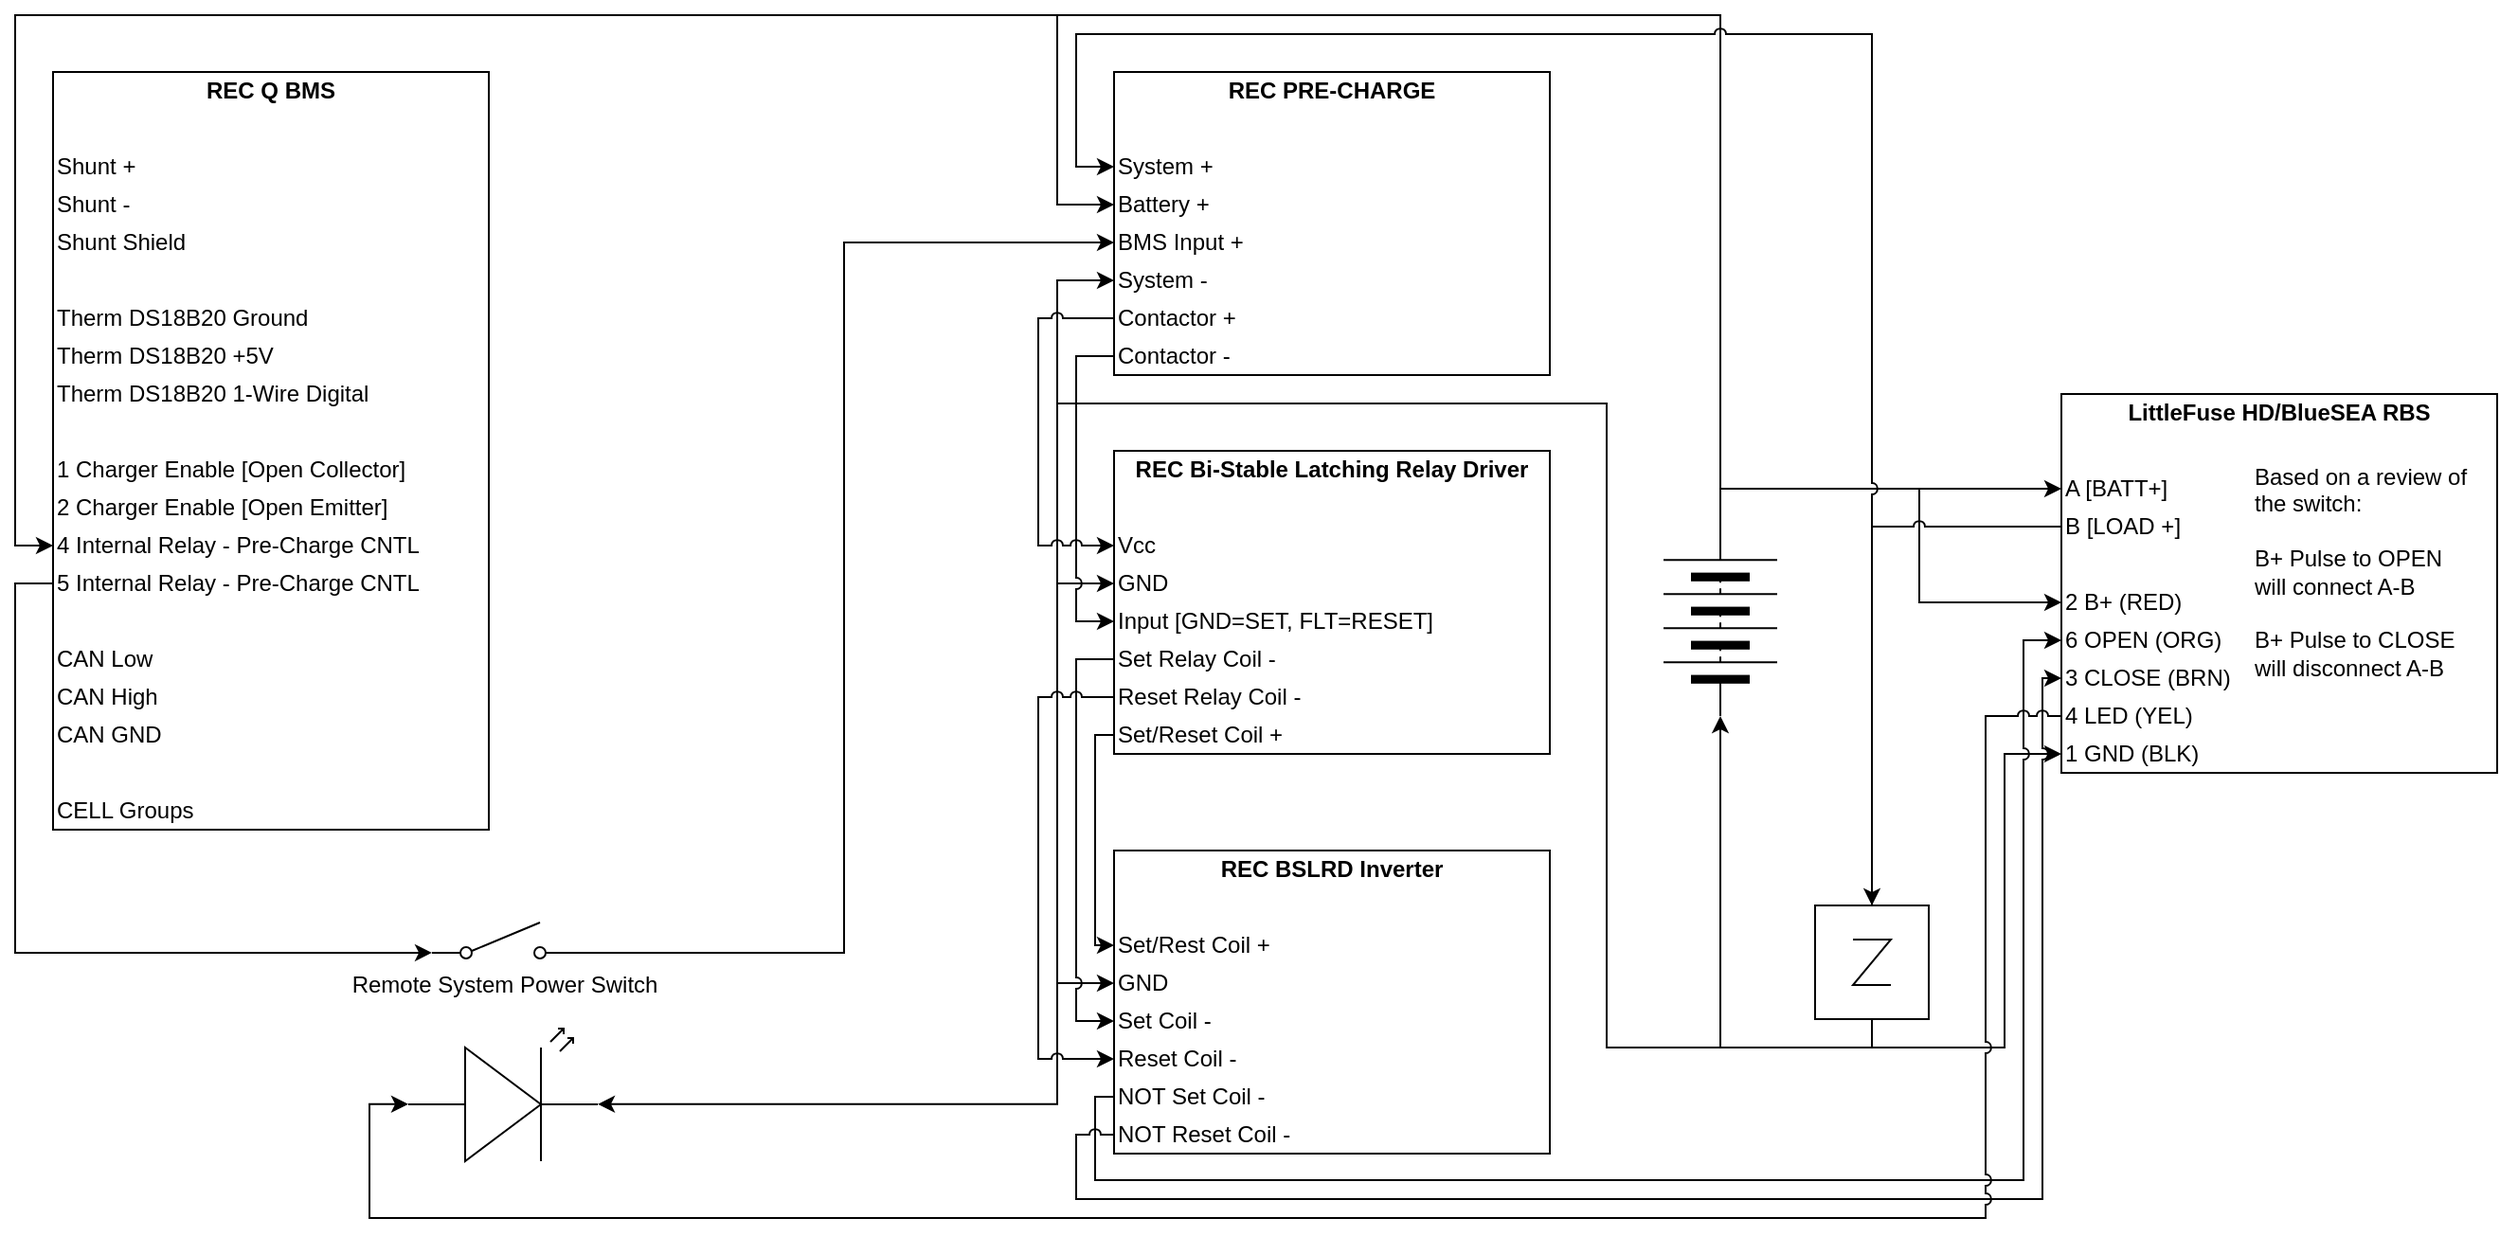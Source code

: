 <mxfile version="13.4.5" type="device"><diagram id="niUPnCOaJLG_jk_p79hX" name="Page-1"><mxGraphModel dx="2276" dy="938" grid="1" gridSize="10" guides="1" tooltips="1" connect="1" arrows="1" fold="1" page="1" pageScale="1" pageWidth="850" pageHeight="1100" math="0" shadow="0"><root><mxCell id="0"/><mxCell id="1" parent="0"/><mxCell id="AgAAqXKB2tefLnuZM439-19" value="" style="group" parent="1" vertex="1" connectable="0"><mxGeometry x="-60" y="55" width="230" height="160" as="geometry"/></mxCell><mxCell id="AgAAqXKB2tefLnuZM439-20" value="" style="group" parent="AgAAqXKB2tefLnuZM439-19" vertex="1" connectable="0"><mxGeometry width="230" height="160" as="geometry"/></mxCell><mxCell id="AgAAqXKB2tefLnuZM439-21" value="" style="rounded=0;whiteSpace=wrap;html=1;" parent="AgAAqXKB2tefLnuZM439-20" vertex="1"><mxGeometry width="230" height="160" as="geometry"/></mxCell><mxCell id="AgAAqXKB2tefLnuZM439-22" value="Contactor -" style="text;html=1;strokeColor=none;fillColor=none;align=left;verticalAlign=middle;whiteSpace=wrap;rounded=0;" parent="AgAAqXKB2tefLnuZM439-20" vertex="1"><mxGeometry y="140" width="200" height="20" as="geometry"/></mxCell><mxCell id="AgAAqXKB2tefLnuZM439-23" value="System +" style="text;html=1;strokeColor=none;fillColor=none;align=left;verticalAlign=middle;whiteSpace=wrap;rounded=0;" parent="AgAAqXKB2tefLnuZM439-20" vertex="1"><mxGeometry y="40" width="200" height="20" as="geometry"/></mxCell><mxCell id="AgAAqXKB2tefLnuZM439-24" value="Contactor +" style="text;html=1;strokeColor=none;fillColor=none;align=left;verticalAlign=middle;whiteSpace=wrap;rounded=0;" parent="AgAAqXKB2tefLnuZM439-20" vertex="1"><mxGeometry y="120" width="200" height="20" as="geometry"/></mxCell><mxCell id="AgAAqXKB2tefLnuZM439-25" value="Battery +" style="text;html=1;strokeColor=none;fillColor=none;align=left;verticalAlign=middle;whiteSpace=wrap;rounded=0;" parent="AgAAqXKB2tefLnuZM439-20" vertex="1"><mxGeometry y="60" width="200" height="20" as="geometry"/></mxCell><mxCell id="AgAAqXKB2tefLnuZM439-26" value="System -" style="text;html=1;strokeColor=none;fillColor=none;align=left;verticalAlign=middle;whiteSpace=wrap;rounded=0;" parent="AgAAqXKB2tefLnuZM439-20" vertex="1"><mxGeometry y="100" width="200" height="20" as="geometry"/></mxCell><mxCell id="AgAAqXKB2tefLnuZM439-27" value="BMS Input +" style="text;html=1;strokeColor=none;fillColor=none;align=left;verticalAlign=middle;whiteSpace=wrap;rounded=0;" parent="AgAAqXKB2tefLnuZM439-20" vertex="1"><mxGeometry y="80" width="200" height="20" as="geometry"/></mxCell><mxCell id="AgAAqXKB2tefLnuZM439-28" value="&lt;b&gt;REC PRE-CHARGE&lt;/b&gt;" style="text;html=1;strokeColor=none;fillColor=none;align=center;verticalAlign=middle;whiteSpace=wrap;rounded=0;" parent="AgAAqXKB2tefLnuZM439-20" vertex="1"><mxGeometry width="230" height="20" as="geometry"/></mxCell><mxCell id="AgAAqXKB2tefLnuZM439-29" value="" style="group" parent="1" vertex="1" connectable="0"><mxGeometry x="-60" y="255" width="230" height="160" as="geometry"/></mxCell><mxCell id="AgAAqXKB2tefLnuZM439-30" value="" style="group" parent="AgAAqXKB2tefLnuZM439-29" vertex="1" connectable="0"><mxGeometry width="230" height="160" as="geometry"/></mxCell><mxCell id="AgAAqXKB2tefLnuZM439-31" value="" style="group" parent="AgAAqXKB2tefLnuZM439-30" vertex="1" connectable="0"><mxGeometry width="230" height="160" as="geometry"/></mxCell><mxCell id="AgAAqXKB2tefLnuZM439-32" value="" style="rounded=0;whiteSpace=wrap;html=1;" parent="AgAAqXKB2tefLnuZM439-31" vertex="1"><mxGeometry width="230" height="160" as="geometry"/></mxCell><mxCell id="AgAAqXKB2tefLnuZM439-33" value="Set/Reset Coil +" style="text;html=1;strokeColor=none;fillColor=none;align=left;verticalAlign=middle;whiteSpace=wrap;rounded=0;" parent="AgAAqXKB2tefLnuZM439-31" vertex="1"><mxGeometry y="140" width="200" height="20" as="geometry"/></mxCell><mxCell id="AgAAqXKB2tefLnuZM439-34" value="Vcc" style="text;html=1;strokeColor=none;fillColor=none;align=left;verticalAlign=middle;whiteSpace=wrap;rounded=0;" parent="AgAAqXKB2tefLnuZM439-31" vertex="1"><mxGeometry y="40" width="200" height="20" as="geometry"/></mxCell><mxCell id="AgAAqXKB2tefLnuZM439-35" value="Reset Relay Coil -" style="text;html=1;strokeColor=none;fillColor=none;align=left;verticalAlign=middle;whiteSpace=wrap;rounded=0;" parent="AgAAqXKB2tefLnuZM439-31" vertex="1"><mxGeometry y="120" width="200" height="20" as="geometry"/></mxCell><mxCell id="AgAAqXKB2tefLnuZM439-36" value="GND" style="text;html=1;strokeColor=none;fillColor=none;align=left;verticalAlign=middle;whiteSpace=wrap;rounded=0;" parent="AgAAqXKB2tefLnuZM439-31" vertex="1"><mxGeometry y="60" width="200" height="20" as="geometry"/></mxCell><mxCell id="AgAAqXKB2tefLnuZM439-37" value="Set Relay Coil -" style="text;html=1;strokeColor=none;fillColor=none;align=left;verticalAlign=middle;whiteSpace=wrap;rounded=0;" parent="AgAAqXKB2tefLnuZM439-31" vertex="1"><mxGeometry y="100" width="200" height="20" as="geometry"/></mxCell><mxCell id="AgAAqXKB2tefLnuZM439-38" value="Input [GND=SET, FLT=RESET]" style="text;html=1;strokeColor=none;fillColor=none;align=left;verticalAlign=middle;whiteSpace=wrap;rounded=0;" parent="AgAAqXKB2tefLnuZM439-31" vertex="1"><mxGeometry y="80" width="200" height="20" as="geometry"/></mxCell><mxCell id="AgAAqXKB2tefLnuZM439-39" value="&lt;b&gt;REC Bi-Stable Latching Relay Driver&lt;/b&gt;" style="text;html=1;strokeColor=none;fillColor=none;align=center;verticalAlign=middle;whiteSpace=wrap;rounded=0;" parent="AgAAqXKB2tefLnuZM439-31" vertex="1"><mxGeometry width="230" height="20" as="geometry"/></mxCell><mxCell id="AgAAqXKB2tefLnuZM439-40" value="" style="group" parent="1" vertex="1" connectable="0"><mxGeometry x="440" y="225.0" width="230" height="200" as="geometry"/></mxCell><mxCell id="AgAAqXKB2tefLnuZM439-41" value="" style="rounded=0;whiteSpace=wrap;html=1;" parent="AgAAqXKB2tefLnuZM439-40" vertex="1"><mxGeometry width="230" height="200" as="geometry"/></mxCell><mxCell id="AgAAqXKB2tefLnuZM439-42" value="3 CLOSE (BRN)" style="text;html=1;strokeColor=none;fillColor=none;align=left;verticalAlign=middle;whiteSpace=wrap;rounded=0;" parent="AgAAqXKB2tefLnuZM439-40" vertex="1"><mxGeometry y="140" width="200" height="20" as="geometry"/></mxCell><mxCell id="AgAAqXKB2tefLnuZM439-43" value="A [BATT+]" style="text;html=1;strokeColor=none;fillColor=none;align=left;verticalAlign=middle;whiteSpace=wrap;rounded=0;" parent="AgAAqXKB2tefLnuZM439-40" vertex="1"><mxGeometry y="40" width="200" height="20" as="geometry"/></mxCell><mxCell id="AgAAqXKB2tefLnuZM439-44" value="6 OPEN (ORG)" style="text;html=1;strokeColor=none;fillColor=none;align=left;verticalAlign=middle;whiteSpace=wrap;rounded=0;" parent="AgAAqXKB2tefLnuZM439-40" vertex="1"><mxGeometry y="120" width="200" height="20" as="geometry"/></mxCell><mxCell id="AgAAqXKB2tefLnuZM439-45" value="B [LOAD +]" style="text;html=1;strokeColor=none;fillColor=none;align=left;verticalAlign=middle;whiteSpace=wrap;rounded=0;" parent="AgAAqXKB2tefLnuZM439-40" vertex="1"><mxGeometry y="60" width="200" height="20" as="geometry"/></mxCell><mxCell id="AgAAqXKB2tefLnuZM439-46" value="2 B+ (RED)" style="text;html=1;strokeColor=none;fillColor=none;align=left;verticalAlign=middle;whiteSpace=wrap;rounded=0;" parent="AgAAqXKB2tefLnuZM439-40" vertex="1"><mxGeometry y="100" width="200" height="20" as="geometry"/></mxCell><mxCell id="AgAAqXKB2tefLnuZM439-47" value="&lt;b&gt;LittleFuse HD/BlueSEA RBS&lt;/b&gt;" style="text;html=1;strokeColor=none;fillColor=none;align=center;verticalAlign=middle;whiteSpace=wrap;rounded=0;" parent="AgAAqXKB2tefLnuZM439-40" vertex="1"><mxGeometry width="230" height="20" as="geometry"/></mxCell><mxCell id="AgAAqXKB2tefLnuZM439-48" value="1 GND (BLK)" style="text;html=1;strokeColor=none;fillColor=none;align=left;verticalAlign=middle;whiteSpace=wrap;rounded=0;" parent="AgAAqXKB2tefLnuZM439-40" vertex="1"><mxGeometry y="180" width="200" height="20" as="geometry"/></mxCell><mxCell id="AgAAqXKB2tefLnuZM439-49" value="4 LED (YEL)" style="text;html=1;strokeColor=none;fillColor=none;align=left;verticalAlign=middle;whiteSpace=wrap;rounded=0;" parent="AgAAqXKB2tefLnuZM439-40" vertex="1"><mxGeometry y="160" width="200" height="20" as="geometry"/></mxCell><mxCell id="AgAAqXKB2tefLnuZM439-50" value="Based on a review of the switch:&lt;br&gt;&lt;br&gt;B+ Pulse to OPEN will connect A-B&lt;br&gt;&lt;br&gt;B+ Pulse to CLOSE will disconnect A-B" style="text;html=1;strokeColor=none;fillColor=none;align=left;verticalAlign=top;whiteSpace=wrap;rounded=0;" parent="AgAAqXKB2tefLnuZM439-40" vertex="1"><mxGeometry x="100" y="30" width="120" height="160" as="geometry"/></mxCell><mxCell id="AgAAqXKB2tefLnuZM439-71" style="edgeStyle=orthogonalEdgeStyle;rounded=0;orthogonalLoop=1;jettySize=auto;html=1;exitX=1;exitY=0.5;exitDx=0;exitDy=0;entryX=0;entryY=0.5;entryDx=0;entryDy=0;" parent="1" source="AgAAqXKB2tefLnuZM439-70" target="AgAAqXKB2tefLnuZM439-43" edge="1"><mxGeometry relative="1" as="geometry"/></mxCell><mxCell id="AgAAqXKB2tefLnuZM439-77" style="edgeStyle=orthogonalEdgeStyle;rounded=0;jumpStyle=arc;orthogonalLoop=1;jettySize=auto;html=1;exitX=1;exitY=0.5;exitDx=0;exitDy=0;entryX=0;entryY=0.5;entryDx=0;entryDy=0;" parent="1" source="AgAAqXKB2tefLnuZM439-70" target="AgAAqXKB2tefLnuZM439-25" edge="1"><mxGeometry relative="1" as="geometry"><mxPoint x="210" y="205" as="targetPoint"/><Array as="points"><mxPoint x="260" y="25"/><mxPoint x="-90" y="25"/><mxPoint x="-90" y="125"/></Array></mxGeometry></mxCell><mxCell id="AgAAqXKB2tefLnuZM439-81" style="edgeStyle=orthogonalEdgeStyle;rounded=0;jumpStyle=arc;orthogonalLoop=1;jettySize=auto;html=1;exitX=1;exitY=0.5;exitDx=0;exitDy=0;entryX=0;entryY=0.5;entryDx=0;entryDy=0;" parent="1" source="AgAAqXKB2tefLnuZM439-70" target="AgAAqXKB2tefLnuZM439-114" edge="1"><mxGeometry relative="1" as="geometry"><Array as="points"><mxPoint x="260" y="25"/><mxPoint x="-640" y="25"/><mxPoint x="-640" y="305"/></Array></mxGeometry></mxCell><mxCell id="AgAAqXKB2tefLnuZM439-97" style="edgeStyle=orthogonalEdgeStyle;rounded=0;jumpStyle=arc;orthogonalLoop=1;jettySize=auto;html=1;exitX=1;exitY=0.5;exitDx=0;exitDy=0;entryX=0;entryY=0.5;entryDx=0;entryDy=0;" parent="1" source="AgAAqXKB2tefLnuZM439-70" target="AgAAqXKB2tefLnuZM439-46" edge="1"><mxGeometry relative="1" as="geometry"/></mxCell><mxCell id="AgAAqXKB2tefLnuZM439-70" value="" style="pointerEvents=1;verticalLabelPosition=bottom;shadow=0;dashed=0;align=center;html=1;verticalAlign=top;shape=mxgraph.electrical.miscellaneous.batteryStack;rotation=-90;" parent="1" vertex="1"><mxGeometry x="210" y="315" width="100" height="60" as="geometry"/></mxCell><mxCell id="AgAAqXKB2tefLnuZM439-74" style="edgeStyle=orthogonalEdgeStyle;rounded=0;orthogonalLoop=1;jettySize=auto;html=1;exitX=0.5;exitY=1;exitDx=0;exitDy=0;exitPerimeter=0;entryX=0;entryY=0.5;entryDx=0;entryDy=0;" parent="1" source="AgAAqXKB2tefLnuZM439-72" target="AgAAqXKB2tefLnuZM439-70" edge="1"><mxGeometry relative="1" as="geometry"><Array as="points"><mxPoint x="340" y="570"/><mxPoint x="260" y="570"/></Array></mxGeometry></mxCell><mxCell id="AgAAqXKB2tefLnuZM439-76" style="edgeStyle=orthogonalEdgeStyle;rounded=0;orthogonalLoop=1;jettySize=auto;html=1;exitX=0.5;exitY=0;exitDx=0;exitDy=0;exitPerimeter=0;entryX=0;entryY=0.5;entryDx=0;entryDy=0;jumpStyle=arc;" parent="1" source="AgAAqXKB2tefLnuZM439-72" target="AgAAqXKB2tefLnuZM439-23" edge="1"><mxGeometry relative="1" as="geometry"><Array as="points"><mxPoint x="340" y="35"/><mxPoint x="-80" y="35"/><mxPoint x="-80" y="105"/></Array></mxGeometry></mxCell><mxCell id="AgAAqXKB2tefLnuZM439-82" style="edgeStyle=orthogonalEdgeStyle;rounded=0;jumpStyle=arc;orthogonalLoop=1;jettySize=auto;html=1;exitX=0.5;exitY=1;exitDx=0;exitDy=0;exitPerimeter=0;entryX=0;entryY=0.5;entryDx=0;entryDy=0;" parent="1" source="AgAAqXKB2tefLnuZM439-72" target="AgAAqXKB2tefLnuZM439-26" edge="1"><mxGeometry relative="1" as="geometry"><Array as="points"><mxPoint x="340" y="570"/><mxPoint x="200" y="570"/><mxPoint x="200" y="230"/><mxPoint x="-90" y="230"/><mxPoint x="-90" y="165"/></Array></mxGeometry></mxCell><mxCell id="AgAAqXKB2tefLnuZM439-128" style="edgeStyle=orthogonalEdgeStyle;rounded=0;jumpStyle=arc;orthogonalLoop=1;jettySize=auto;html=1;exitX=0.5;exitY=1;exitDx=0;exitDy=0;exitPerimeter=0;entryX=0;entryY=0.5;entryDx=0;entryDy=0;" parent="1" source="AgAAqXKB2tefLnuZM439-72" target="AgAAqXKB2tefLnuZM439-36" edge="1"><mxGeometry relative="1" as="geometry"><Array as="points"><mxPoint x="340" y="570"/><mxPoint x="200" y="570"/><mxPoint x="200" y="230"/><mxPoint x="-90" y="230"/><mxPoint x="-90" y="325"/></Array></mxGeometry></mxCell><mxCell id="DEVfengOU66wcU9Q3Q09-19" style="edgeStyle=orthogonalEdgeStyle;rounded=0;jumpStyle=arc;orthogonalLoop=1;jettySize=auto;html=1;exitX=0.5;exitY=1;exitDx=0;exitDy=0;exitPerimeter=0;entryX=0;entryY=0.5;entryDx=0;entryDy=0;endArrow=classic;endFill=1;fontColor=#000000;" edge="1" parent="1" source="AgAAqXKB2tefLnuZM439-72" target="DEVfengOU66wcU9Q3Q09-9"><mxGeometry relative="1" as="geometry"><Array as="points"><mxPoint x="340" y="570"/><mxPoint x="200" y="570"/><mxPoint x="200" y="230"/><mxPoint x="-90" y="230"/><mxPoint x="-90" y="536"/></Array></mxGeometry></mxCell><mxCell id="DEVfengOU66wcU9Q3Q09-22" style="edgeStyle=orthogonalEdgeStyle;rounded=0;jumpStyle=arc;orthogonalLoop=1;jettySize=auto;html=1;exitX=0.5;exitY=1;exitDx=0;exitDy=0;exitPerimeter=0;entryX=0;entryY=0.5;entryDx=0;entryDy=0;endArrow=classic;endFill=1;fontColor=#000000;" edge="1" parent="1" source="AgAAqXKB2tefLnuZM439-72" target="AgAAqXKB2tefLnuZM439-48"><mxGeometry relative="1" as="geometry"><Array as="points"><mxPoint x="340" y="570"/><mxPoint x="410" y="570"/><mxPoint x="410" y="415"/></Array></mxGeometry></mxCell><mxCell id="DEVfengOU66wcU9Q3Q09-25" style="edgeStyle=orthogonalEdgeStyle;rounded=0;jumpStyle=arc;orthogonalLoop=1;jettySize=auto;html=1;exitX=0.5;exitY=1;exitDx=0;exitDy=0;exitPerimeter=0;entryX=1;entryY=0.57;entryDx=0;entryDy=0;entryPerimeter=0;endArrow=classic;endFill=1;fontColor=#000000;" edge="1" parent="1" source="AgAAqXKB2tefLnuZM439-72" target="DEVfengOU66wcU9Q3Q09-23"><mxGeometry relative="1" as="geometry"><Array as="points"><mxPoint x="340" y="570"/><mxPoint x="200" y="570"/><mxPoint x="200" y="230"/><mxPoint x="-90" y="230"/><mxPoint x="-90" y="600"/></Array></mxGeometry></mxCell><mxCell id="AgAAqXKB2tefLnuZM439-72" value="" style="pointerEvents=1;verticalLabelPosition=bottom;shadow=0;dashed=0;align=center;html=1;verticalAlign=top;shape=mxgraph.electrical.miscellaneous.generic_component" parent="1" vertex="1"><mxGeometry x="310" y="495" width="60" height="60" as="geometry"/></mxCell><mxCell id="AgAAqXKB2tefLnuZM439-73" style="edgeStyle=orthogonalEdgeStyle;rounded=0;orthogonalLoop=1;jettySize=auto;html=1;exitX=0;exitY=0.5;exitDx=0;exitDy=0;entryX=0.5;entryY=0;entryDx=0;entryDy=0;entryPerimeter=0;jumpStyle=arc;" parent="1" source="AgAAqXKB2tefLnuZM439-45" target="AgAAqXKB2tefLnuZM439-72" edge="1"><mxGeometry relative="1" as="geometry"/></mxCell><mxCell id="AgAAqXKB2tefLnuZM439-79" style="edgeStyle=orthogonalEdgeStyle;rounded=0;jumpStyle=arc;orthogonalLoop=1;jettySize=auto;html=1;exitX=1;exitY=0.84;exitDx=0;exitDy=0;exitPerimeter=0;entryX=0;entryY=0.5;entryDx=0;entryDy=0;" parent="1" source="AgAAqXKB2tefLnuZM439-78" target="AgAAqXKB2tefLnuZM439-27" edge="1"><mxGeometry relative="1" as="geometry"/></mxCell><mxCell id="AgAAqXKB2tefLnuZM439-78" value="Remote System Power Switch" style="pointerEvents=1;verticalLabelPosition=bottom;shadow=0;dashed=0;align=center;html=1;verticalAlign=top;shape=mxgraph.electrical.electro-mechanical.simple_switch;" parent="1" vertex="1"><mxGeometry x="-420" y="504" width="75" height="19" as="geometry"/></mxCell><mxCell id="AgAAqXKB2tefLnuZM439-98" value="" style="group" parent="1" vertex="1" connectable="0"><mxGeometry x="-620" y="55" width="230" height="400" as="geometry"/></mxCell><mxCell id="AgAAqXKB2tefLnuZM439-99" value="" style="group" parent="AgAAqXKB2tefLnuZM439-98" vertex="1" connectable="0"><mxGeometry width="230" height="400" as="geometry"/></mxCell><mxCell id="AgAAqXKB2tefLnuZM439-100" value="" style="rounded=0;whiteSpace=wrap;html=1;" parent="AgAAqXKB2tefLnuZM439-99" vertex="1"><mxGeometry width="230" height="400" as="geometry"/></mxCell><mxCell id="AgAAqXKB2tefLnuZM439-101" value="CAN Low" style="text;html=1;strokeColor=none;fillColor=none;align=left;verticalAlign=middle;whiteSpace=wrap;rounded=0;" parent="AgAAqXKB2tefLnuZM439-99" vertex="1"><mxGeometry y="300" width="200" height="20" as="geometry"/></mxCell><mxCell id="AgAAqXKB2tefLnuZM439-102" value="Therm DS18B20 Ground" style="text;html=1;strokeColor=none;fillColor=none;align=left;verticalAlign=middle;whiteSpace=wrap;rounded=0;" parent="AgAAqXKB2tefLnuZM439-99" vertex="1"><mxGeometry y="120" width="200" height="20" as="geometry"/></mxCell><mxCell id="AgAAqXKB2tefLnuZM439-103" value="CAN High" style="text;html=1;strokeColor=none;fillColor=none;align=left;verticalAlign=middle;whiteSpace=wrap;rounded=0;" parent="AgAAqXKB2tefLnuZM439-99" vertex="1"><mxGeometry y="320" width="200" height="20" as="geometry"/></mxCell><mxCell id="AgAAqXKB2tefLnuZM439-104" value="Therm DS18B20&amp;nbsp;+5V" style="text;html=1;strokeColor=none;fillColor=none;align=left;verticalAlign=middle;whiteSpace=wrap;rounded=0;" parent="AgAAqXKB2tefLnuZM439-99" vertex="1"><mxGeometry y="140" width="200" height="20" as="geometry"/></mxCell><mxCell id="AgAAqXKB2tefLnuZM439-105" value="Shunt +" style="text;html=1;strokeColor=none;fillColor=none;align=left;verticalAlign=middle;whiteSpace=wrap;rounded=0;" parent="AgAAqXKB2tefLnuZM439-99" vertex="1"><mxGeometry y="40" width="200" height="20" as="geometry"/></mxCell><mxCell id="AgAAqXKB2tefLnuZM439-106" value="Therm DS18B20 1-Wire Digital" style="text;html=1;strokeColor=none;fillColor=none;align=left;verticalAlign=middle;whiteSpace=wrap;rounded=0;" parent="AgAAqXKB2tefLnuZM439-99" vertex="1"><mxGeometry y="160" width="200" height="20" as="geometry"/></mxCell><mxCell id="AgAAqXKB2tefLnuZM439-107" value="Shunt -" style="text;html=1;strokeColor=none;fillColor=none;align=left;verticalAlign=middle;whiteSpace=wrap;rounded=0;" parent="AgAAqXKB2tefLnuZM439-99" vertex="1"><mxGeometry y="60" width="200" height="20" as="geometry"/></mxCell><mxCell id="AgAAqXKB2tefLnuZM439-108" value="Shunt Shield" style="text;html=1;strokeColor=none;fillColor=none;align=left;verticalAlign=middle;whiteSpace=wrap;rounded=0;" parent="AgAAqXKB2tefLnuZM439-99" vertex="1"><mxGeometry y="80" width="200" height="20" as="geometry"/></mxCell><mxCell id="AgAAqXKB2tefLnuZM439-109" value="CAN GND" style="text;html=1;strokeColor=none;fillColor=none;align=left;verticalAlign=middle;whiteSpace=wrap;rounded=0;" parent="AgAAqXKB2tefLnuZM439-99" vertex="1"><mxGeometry y="340" width="200" height="20" as="geometry"/></mxCell><mxCell id="AgAAqXKB2tefLnuZM439-110" value="1 Charger Enable [Open Collector]" style="text;html=1;strokeColor=none;fillColor=none;align=left;verticalAlign=middle;whiteSpace=wrap;rounded=0;" parent="AgAAqXKB2tefLnuZM439-99" vertex="1"><mxGeometry y="200" width="200" height="20" as="geometry"/></mxCell><mxCell id="AgAAqXKB2tefLnuZM439-111" value="2 Charger Enable [Open Emitter]" style="text;html=1;strokeColor=none;fillColor=none;align=left;verticalAlign=middle;whiteSpace=wrap;rounded=0;" parent="AgAAqXKB2tefLnuZM439-99" vertex="1"><mxGeometry y="220" width="200" height="20" as="geometry"/></mxCell><mxCell id="AgAAqXKB2tefLnuZM439-112" value="&lt;b&gt;REC Q BMS&lt;/b&gt;" style="text;html=1;strokeColor=none;fillColor=none;align=center;verticalAlign=middle;whiteSpace=wrap;rounded=0;" parent="AgAAqXKB2tefLnuZM439-99" vertex="1"><mxGeometry width="230" height="20" as="geometry"/></mxCell><mxCell id="AgAAqXKB2tefLnuZM439-113" value="CELL Groups" style="text;html=1;strokeColor=none;fillColor=none;align=left;verticalAlign=middle;whiteSpace=wrap;rounded=0;" parent="AgAAqXKB2tefLnuZM439-99" vertex="1"><mxGeometry y="380" width="200" height="20" as="geometry"/></mxCell><mxCell id="AgAAqXKB2tefLnuZM439-114" value="4 Internal Relay - Pre-Charge CNTL" style="text;html=1;strokeColor=none;fillColor=none;align=left;verticalAlign=middle;whiteSpace=wrap;rounded=0;" parent="AgAAqXKB2tefLnuZM439-99" vertex="1"><mxGeometry y="240" width="200" height="20" as="geometry"/></mxCell><mxCell id="AgAAqXKB2tefLnuZM439-115" value="5 Internal Relay - Pre-Charge CNTL" style="text;html=1;strokeColor=none;fillColor=none;align=left;verticalAlign=middle;whiteSpace=wrap;rounded=0;" parent="AgAAqXKB2tefLnuZM439-99" vertex="1"><mxGeometry y="260" width="200" height="20" as="geometry"/></mxCell><mxCell id="AgAAqXKB2tefLnuZM439-116" style="edgeStyle=orthogonalEdgeStyle;rounded=0;jumpStyle=arc;orthogonalLoop=1;jettySize=auto;html=1;exitX=0;exitY=0.5;exitDx=0;exitDy=0;entryX=0;entryY=0.84;entryDx=0;entryDy=0;entryPerimeter=0;" parent="1" source="AgAAqXKB2tefLnuZM439-115" target="AgAAqXKB2tefLnuZM439-78" edge="1"><mxGeometry relative="1" as="geometry"/></mxCell><mxCell id="AgAAqXKB2tefLnuZM439-129" style="edgeStyle=orthogonalEdgeStyle;rounded=0;jumpStyle=arc;orthogonalLoop=1;jettySize=auto;html=1;exitX=0;exitY=0.5;exitDx=0;exitDy=0;entryX=0;entryY=0.5;entryDx=0;entryDy=0;" parent="1" source="AgAAqXKB2tefLnuZM439-22" target="AgAAqXKB2tefLnuZM439-38" edge="1"><mxGeometry relative="1" as="geometry"><Array as="points"><mxPoint x="-80" y="205"/><mxPoint x="-80" y="345"/></Array></mxGeometry></mxCell><mxCell id="DEVfengOU66wcU9Q3Q09-1" value="" style="group;fontColor=#000000;" vertex="1" connectable="0" parent="1"><mxGeometry x="-60" y="466.0" width="230" height="160" as="geometry"/></mxCell><mxCell id="DEVfengOU66wcU9Q3Q09-2" value="" style="group;fontColor=#000000;" vertex="1" connectable="0" parent="DEVfengOU66wcU9Q3Q09-1"><mxGeometry width="230" height="160" as="geometry"/></mxCell><mxCell id="DEVfengOU66wcU9Q3Q09-3" value="" style="group" vertex="1" connectable="0" parent="DEVfengOU66wcU9Q3Q09-2"><mxGeometry width="230" height="160" as="geometry"/></mxCell><mxCell id="DEVfengOU66wcU9Q3Q09-4" value="" style="group" vertex="1" connectable="0" parent="DEVfengOU66wcU9Q3Q09-3"><mxGeometry width="230" height="160" as="geometry"/></mxCell><mxCell id="DEVfengOU66wcU9Q3Q09-5" value="" style="rounded=0;whiteSpace=wrap;html=1;" vertex="1" parent="DEVfengOU66wcU9Q3Q09-4"><mxGeometry width="230" height="160" as="geometry"/></mxCell><mxCell id="DEVfengOU66wcU9Q3Q09-6" value="NOT Reset Coil -" style="text;html=1;strokeColor=none;fillColor=none;align=left;verticalAlign=middle;whiteSpace=wrap;rounded=0;" vertex="1" parent="DEVfengOU66wcU9Q3Q09-4"><mxGeometry y="140" width="200" height="20" as="geometry"/></mxCell><mxCell id="DEVfengOU66wcU9Q3Q09-7" value="Set/Rest Coil +" style="text;html=1;strokeColor=none;fillColor=none;align=left;verticalAlign=middle;whiteSpace=wrap;rounded=0;" vertex="1" parent="DEVfengOU66wcU9Q3Q09-4"><mxGeometry y="40" width="200" height="20" as="geometry"/></mxCell><mxCell id="DEVfengOU66wcU9Q3Q09-8" value="NOT Set Coil -" style="text;html=1;strokeColor=none;fillColor=none;align=left;verticalAlign=middle;whiteSpace=wrap;rounded=0;" vertex="1" parent="DEVfengOU66wcU9Q3Q09-4"><mxGeometry y="120" width="200" height="20" as="geometry"/></mxCell><mxCell id="DEVfengOU66wcU9Q3Q09-9" value="GND" style="text;html=1;strokeColor=none;fillColor=none;align=left;verticalAlign=middle;whiteSpace=wrap;rounded=0;" vertex="1" parent="DEVfengOU66wcU9Q3Q09-4"><mxGeometry y="60" width="200" height="20" as="geometry"/></mxCell><mxCell id="DEVfengOU66wcU9Q3Q09-10" value="Reset Coil -" style="text;html=1;strokeColor=none;fillColor=none;align=left;verticalAlign=middle;whiteSpace=wrap;rounded=0;" vertex="1" parent="DEVfengOU66wcU9Q3Q09-4"><mxGeometry y="100" width="200" height="20" as="geometry"/></mxCell><mxCell id="DEVfengOU66wcU9Q3Q09-11" value="Set Coil -" style="text;html=1;strokeColor=none;fillColor=none;align=left;verticalAlign=middle;whiteSpace=wrap;rounded=0;" vertex="1" parent="DEVfengOU66wcU9Q3Q09-4"><mxGeometry y="80" width="200" height="20" as="geometry"/></mxCell><mxCell id="DEVfengOU66wcU9Q3Q09-12" value="&lt;b&gt;REC BSLRD Inverter&lt;/b&gt;" style="text;html=1;strokeColor=none;fillColor=none;align=center;verticalAlign=middle;whiteSpace=wrap;rounded=0;" vertex="1" parent="DEVfengOU66wcU9Q3Q09-4"><mxGeometry width="230" height="20" as="geometry"/></mxCell><mxCell id="DEVfengOU66wcU9Q3Q09-13" style="edgeStyle=orthogonalEdgeStyle;rounded=0;jumpStyle=arc;orthogonalLoop=1;jettySize=auto;html=1;exitX=0;exitY=0.5;exitDx=0;exitDy=0;entryX=0;entryY=0.5;entryDx=0;entryDy=0;endArrow=classic;endFill=1;fontColor=#000000;" edge="1" parent="1" source="AgAAqXKB2tefLnuZM439-24" target="AgAAqXKB2tefLnuZM439-34"><mxGeometry relative="1" as="geometry"><Array as="points"><mxPoint x="-100" y="185"/><mxPoint x="-100" y="305"/></Array></mxGeometry></mxCell><mxCell id="DEVfengOU66wcU9Q3Q09-14" style="edgeStyle=orthogonalEdgeStyle;rounded=0;jumpStyle=arc;orthogonalLoop=1;jettySize=auto;html=1;exitX=0;exitY=0.5;exitDx=0;exitDy=0;entryX=0;entryY=0.5;entryDx=0;entryDy=0;endArrow=classic;endFill=1;fontColor=#000000;" edge="1" parent="1" source="AgAAqXKB2tefLnuZM439-37" target="DEVfengOU66wcU9Q3Q09-11"><mxGeometry relative="1" as="geometry"/></mxCell><mxCell id="DEVfengOU66wcU9Q3Q09-15" style="edgeStyle=orthogonalEdgeStyle;rounded=0;jumpStyle=arc;orthogonalLoop=1;jettySize=auto;html=1;exitX=0;exitY=0.5;exitDx=0;exitDy=0;entryX=0;entryY=0.5;entryDx=0;entryDy=0;endArrow=classic;endFill=1;fontColor=#000000;" edge="1" parent="1" source="AgAAqXKB2tefLnuZM439-35" target="DEVfengOU66wcU9Q3Q09-10"><mxGeometry relative="1" as="geometry"><Array as="points"><mxPoint x="-100" y="385"/><mxPoint x="-100" y="576"/></Array></mxGeometry></mxCell><mxCell id="DEVfengOU66wcU9Q3Q09-16" style="edgeStyle=orthogonalEdgeStyle;rounded=0;jumpStyle=arc;orthogonalLoop=1;jettySize=auto;html=1;exitX=0;exitY=0.5;exitDx=0;exitDy=0;entryX=0;entryY=0.5;entryDx=0;entryDy=0;endArrow=classic;endFill=1;fontColor=#000000;" edge="1" parent="1" source="AgAAqXKB2tefLnuZM439-33" target="DEVfengOU66wcU9Q3Q09-7"><mxGeometry relative="1" as="geometry"><Array as="points"><mxPoint x="-70" y="405"/><mxPoint x="-70" y="516"/></Array></mxGeometry></mxCell><mxCell id="DEVfengOU66wcU9Q3Q09-20" style="edgeStyle=orthogonalEdgeStyle;rounded=0;jumpStyle=arc;orthogonalLoop=1;jettySize=auto;html=1;exitX=0;exitY=0.5;exitDx=0;exitDy=0;entryX=0;entryY=0.5;entryDx=0;entryDy=0;endArrow=classic;endFill=1;fontColor=#000000;" edge="1" parent="1" source="DEVfengOU66wcU9Q3Q09-8" target="AgAAqXKB2tefLnuZM439-44"><mxGeometry relative="1" as="geometry"><Array as="points"><mxPoint x="-70" y="596"/><mxPoint x="-70" y="640"/><mxPoint x="420" y="640"/><mxPoint x="420" y="355"/></Array></mxGeometry></mxCell><mxCell id="DEVfengOU66wcU9Q3Q09-21" style="edgeStyle=orthogonalEdgeStyle;rounded=0;jumpStyle=arc;orthogonalLoop=1;jettySize=auto;html=1;exitX=0;exitY=0.5;exitDx=0;exitDy=0;entryX=0;entryY=0.5;entryDx=0;entryDy=0;endArrow=classic;endFill=1;fontColor=#000000;" edge="1" parent="1" source="DEVfengOU66wcU9Q3Q09-6" target="AgAAqXKB2tefLnuZM439-42"><mxGeometry relative="1" as="geometry"><Array as="points"><mxPoint x="-80" y="616"/><mxPoint x="-80" y="650"/><mxPoint x="430" y="650"/><mxPoint x="430" y="375"/></Array></mxGeometry></mxCell><mxCell id="DEVfengOU66wcU9Q3Q09-23" value="" style="verticalLabelPosition=bottom;shadow=0;dashed=0;align=center;html=1;verticalAlign=top;shape=mxgraph.electrical.opto_electronics.led_2;pointerEvents=1;fontColor=#000000;" vertex="1" parent="1"><mxGeometry x="-432.5" y="560" width="100" height="70" as="geometry"/></mxCell><mxCell id="DEVfengOU66wcU9Q3Q09-24" style="edgeStyle=orthogonalEdgeStyle;rounded=0;jumpStyle=arc;orthogonalLoop=1;jettySize=auto;html=1;exitX=0;exitY=0.5;exitDx=0;exitDy=0;endArrow=classic;endFill=1;fontColor=#000000;entryX=0;entryY=0.57;entryDx=0;entryDy=0;entryPerimeter=0;" edge="1" parent="1" source="AgAAqXKB2tefLnuZM439-49" target="DEVfengOU66wcU9Q3Q09-23"><mxGeometry relative="1" as="geometry"><mxPoint x="-270" y="660" as="targetPoint"/><Array as="points"><mxPoint x="400" y="395"/><mxPoint x="400" y="660"/><mxPoint x="-453" y="660"/><mxPoint x="-453" y="600"/></Array></mxGeometry></mxCell></root></mxGraphModel></diagram></mxfile>